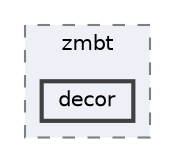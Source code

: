 digraph "zmbt-framework/zmbt-framework/backends/cxx/include/zmbt/decor"
{
 // LATEX_PDF_SIZE
  bgcolor="transparent";
  edge [fontname=Helvetica,fontsize=10,labelfontname=Helvetica,labelfontsize=10];
  node [fontname=Helvetica,fontsize=10,shape=box,height=0.2,width=0.4];
  compound=true
  subgraph clusterdir_2115e3e51895e4107b806d6d2319263e {
    graph [ bgcolor="#edf0f7", pencolor="grey50", label="zmbt", fontname=Helvetica,fontsize=10 style="filled,dashed", URL="dir_2115e3e51895e4107b806d6d2319263e.html",tooltip=""]
  dir_23db209f70f961198fdaea8adff9f278 [label="decor", fillcolor="#edf0f7", color="grey25", style="filled,bold", URL="dir_23db209f70f961198fdaea8adff9f278.html",tooltip=""];
  }
}
